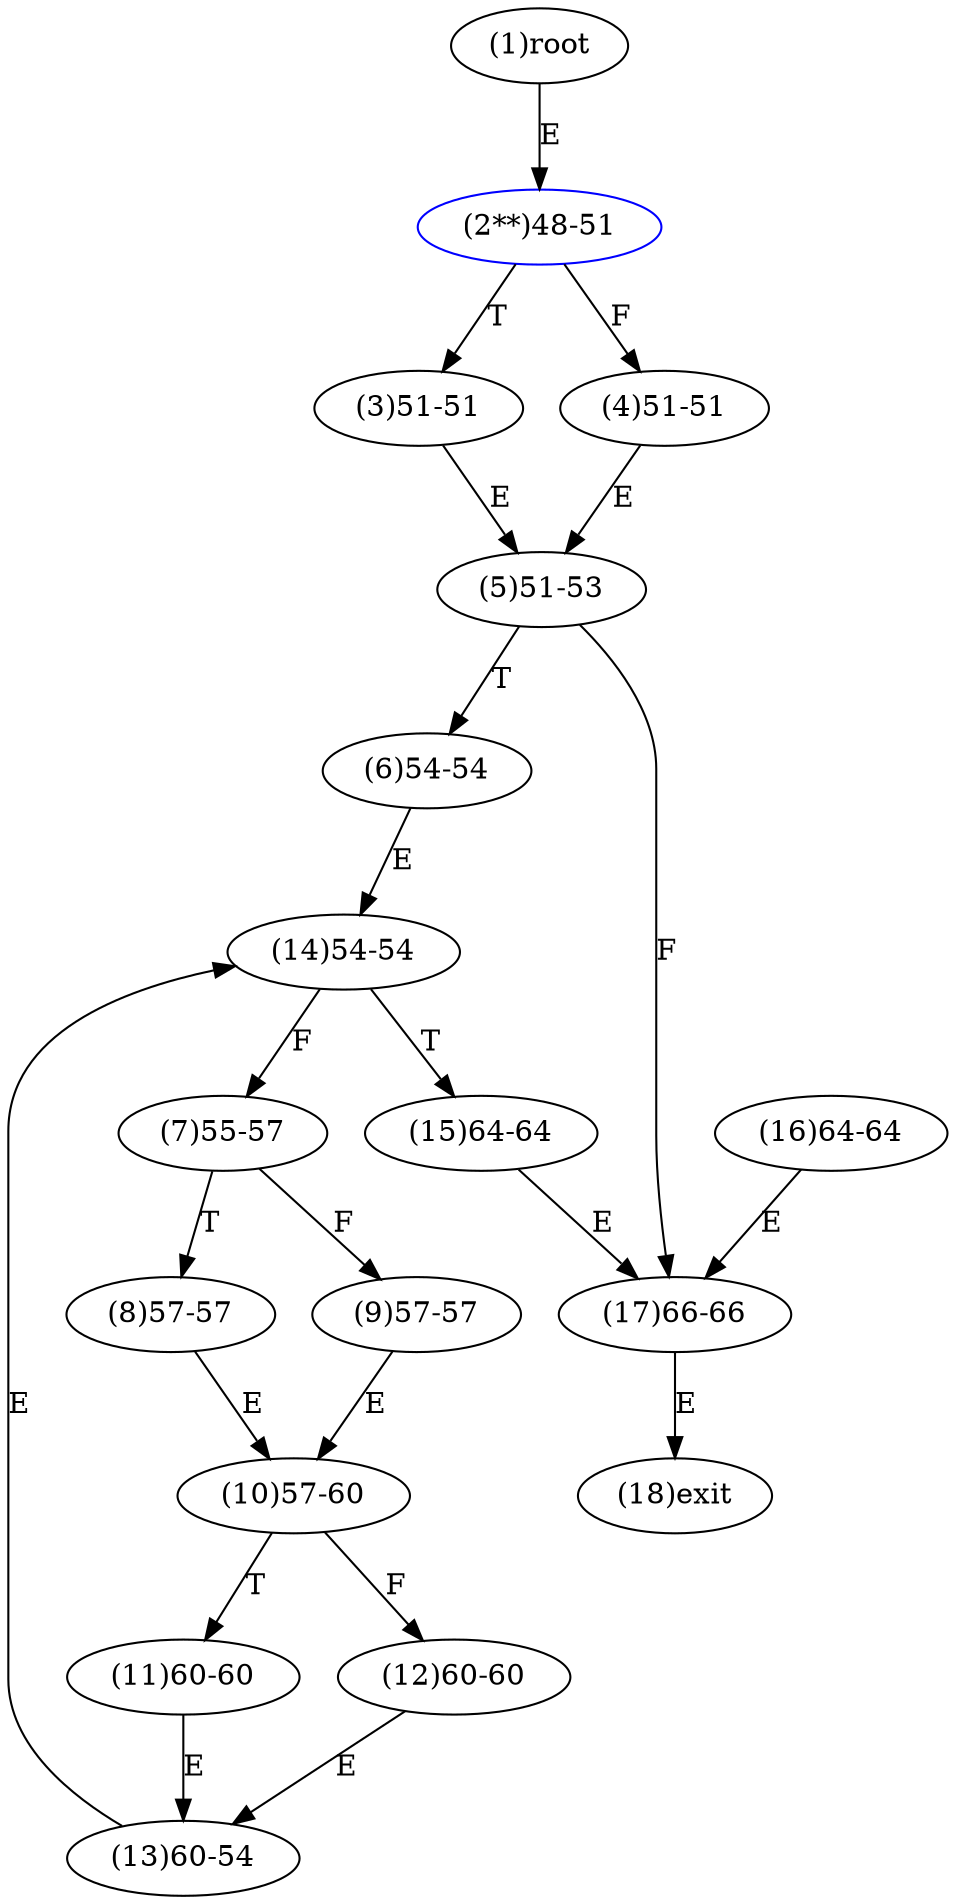 digraph "" { 
1[ label="(1)root"];
2[ label="(2**)48-51",color=blue];
3[ label="(3)51-51"];
4[ label="(4)51-51"];
5[ label="(5)51-53"];
6[ label="(6)54-54"];
7[ label="(7)55-57"];
8[ label="(8)57-57"];
9[ label="(9)57-57"];
10[ label="(10)57-60"];
11[ label="(11)60-60"];
12[ label="(12)60-60"];
13[ label="(13)60-54"];
14[ label="(14)54-54"];
15[ label="(15)64-64"];
17[ label="(17)66-66"];
16[ label="(16)64-64"];
18[ label="(18)exit"];
1->2[ label="E"];
2->4[ label="F"];
2->3[ label="T"];
3->5[ label="E"];
4->5[ label="E"];
5->17[ label="F"];
5->6[ label="T"];
6->14[ label="E"];
7->9[ label="F"];
7->8[ label="T"];
8->10[ label="E"];
9->10[ label="E"];
10->12[ label="F"];
10->11[ label="T"];
11->13[ label="E"];
12->13[ label="E"];
13->14[ label="E"];
14->7[ label="F"];
14->15[ label="T"];
15->17[ label="E"];
16->17[ label="E"];
17->18[ label="E"];
}